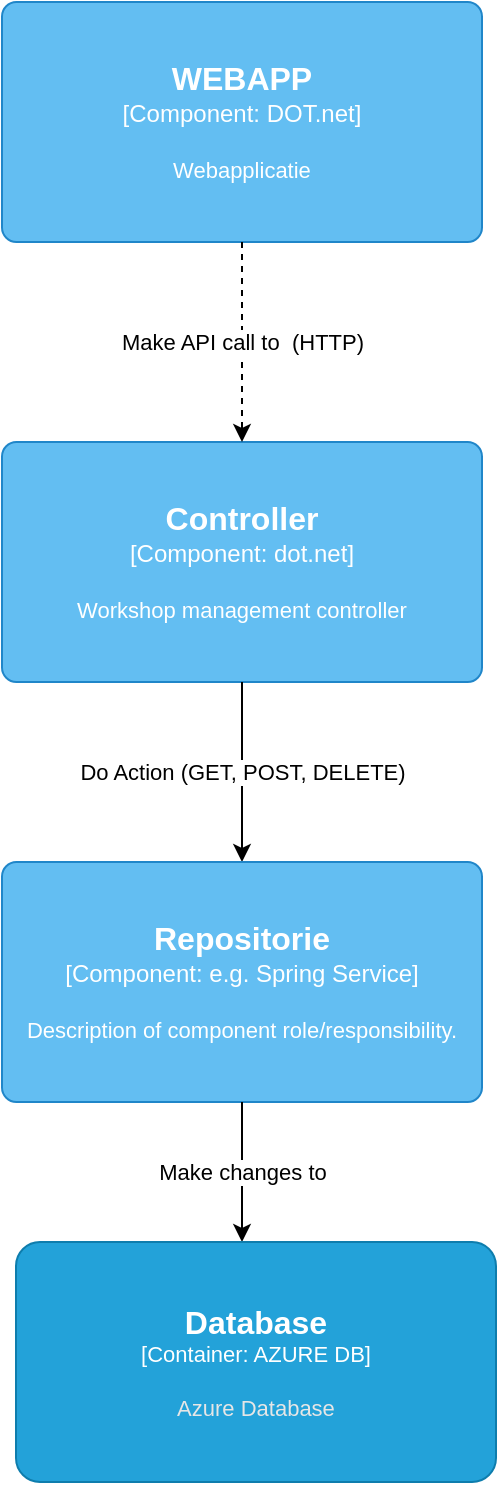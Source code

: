 <mxfile version="24.8.3">
  <diagram name="Page-1" id="38TvcGPlN6x39MqYwyfA">
    <mxGraphModel dx="1340" dy="833" grid="1" gridSize="10" guides="1" tooltips="1" connect="1" arrows="1" fold="1" page="1" pageScale="1" pageWidth="827" pageHeight="1169" math="0" shadow="0">
      <root>
        <mxCell id="0" />
        <mxCell id="1" parent="0" />
        <object placeholders="1" c4Name="WEBAPP" c4Type="Component" c4Technology="DOT.net" c4Description="Webapplicatie " label="&lt;font style=&quot;font-size: 16px&quot;&gt;&lt;b&gt;%c4Name%&lt;/b&gt;&lt;/font&gt;&lt;div&gt;[%c4Type%: %c4Technology%]&lt;/div&gt;&lt;br&gt;&lt;div&gt;&lt;font style=&quot;font-size: 11px&quot;&gt;%c4Description%&lt;/font&gt;&lt;/div&gt;" id="vOHDCwHHdZJ9tlM03deC-8">
          <mxCell style="rounded=1;whiteSpace=wrap;html=1;labelBackgroundColor=none;fillColor=#63BEF2;fontColor=#ffffff;align=center;arcSize=6;strokeColor=#2086C9;metaEdit=1;resizable=0;points=[[0.25,0,0],[0.5,0,0],[0.75,0,0],[1,0.25,0],[1,0.5,0],[1,0.75,0],[0.75,1,0],[0.5,1,0],[0.25,1,0],[0,0.75,0],[0,0.5,0],[0,0.25,0]];" vertex="1" parent="1">
            <mxGeometry x="293" y="20" width="240" height="120" as="geometry" />
          </mxCell>
        </object>
        <object placeholders="1" c4Name="Controller&#xa;" c4Type="Component" c4Technology="dot.net" c4Description="Workshop management controller" label="&lt;font style=&quot;font-size: 16px&quot;&gt;&lt;b&gt;%c4Name%&lt;/b&gt;&lt;/font&gt;&lt;div&gt;[%c4Type%: %c4Technology%]&lt;/div&gt;&lt;br&gt;&lt;div&gt;&lt;font style=&quot;font-size: 11px&quot;&gt;%c4Description%&lt;/font&gt;&lt;/div&gt;" id="vOHDCwHHdZJ9tlM03deC-13">
          <mxCell style="rounded=1;whiteSpace=wrap;html=1;labelBackgroundColor=none;fillColor=#63BEF2;fontColor=#ffffff;align=center;arcSize=6;strokeColor=#2086C9;metaEdit=1;resizable=0;points=[[0.25,0,0],[0.5,0,0],[0.75,0,0],[1,0.25,0],[1,0.5,0],[1,0.75,0],[0.75,1,0],[0.5,1,0],[0.25,1,0],[0,0.75,0],[0,0.5,0],[0,0.25,0]];" vertex="1" parent="1">
            <mxGeometry x="293" y="240" width="240" height="120" as="geometry" />
          </mxCell>
        </object>
        <mxCell id="vOHDCwHHdZJ9tlM03deC-14" value="" style="endArrow=classic;html=1;rounded=0;dashed=1;" edge="1" parent="1" source="vOHDCwHHdZJ9tlM03deC-8" target="vOHDCwHHdZJ9tlM03deC-13">
          <mxGeometry relative="1" as="geometry">
            <mxPoint x="260" y="320" as="sourcePoint" />
            <mxPoint x="360" y="320" as="targetPoint" />
          </mxGeometry>
        </mxCell>
        <mxCell id="vOHDCwHHdZJ9tlM03deC-15" value="Make API call to &amp;nbsp;(HTTP)" style="edgeLabel;resizable=0;html=1;;align=center;verticalAlign=middle;" connectable="0" vertex="1" parent="vOHDCwHHdZJ9tlM03deC-14">
          <mxGeometry relative="1" as="geometry" />
        </mxCell>
        <mxCell id="vOHDCwHHdZJ9tlM03deC-18" value="" style="endArrow=classic;html=1;rounded=0;" edge="1" parent="1" source="vOHDCwHHdZJ9tlM03deC-13" target="vOHDCwHHdZJ9tlM03deC-29">
          <mxGeometry relative="1" as="geometry">
            <mxPoint x="260" y="440" as="sourcePoint" />
            <mxPoint x="413" y="450" as="targetPoint" />
          </mxGeometry>
        </mxCell>
        <mxCell id="vOHDCwHHdZJ9tlM03deC-19" value="Do Action (GET, POST, DELETE)" style="edgeLabel;resizable=0;html=1;;align=center;verticalAlign=middle;" connectable="0" vertex="1" parent="vOHDCwHHdZJ9tlM03deC-18">
          <mxGeometry relative="1" as="geometry" />
        </mxCell>
        <object placeholders="1" c4Name="Repositorie" c4Type="Component" c4Technology="e.g. Spring Service" c4Description="Description of component role/responsibility." label="&lt;font style=&quot;font-size: 16px&quot;&gt;&lt;b&gt;%c4Name%&lt;/b&gt;&lt;/font&gt;&lt;div&gt;[%c4Type%: %c4Technology%]&lt;/div&gt;&lt;br&gt;&lt;div&gt;&lt;font style=&quot;font-size: 11px&quot;&gt;%c4Description%&lt;/font&gt;&lt;/div&gt;" id="vOHDCwHHdZJ9tlM03deC-29">
          <mxCell style="rounded=1;whiteSpace=wrap;html=1;labelBackgroundColor=none;fillColor=#63BEF2;fontColor=#ffffff;align=center;arcSize=6;strokeColor=#2086C9;metaEdit=1;resizable=0;points=[[0.25,0,0],[0.5,0,0],[0.75,0,0],[1,0.25,0],[1,0.5,0],[1,0.75,0],[0.75,1,0],[0.5,1,0],[0.25,1,0],[0,0.75,0],[0,0.5,0],[0,0.25,0]];" vertex="1" parent="1">
            <mxGeometry x="293" y="450" width="240" height="120" as="geometry" />
          </mxCell>
        </object>
        <mxCell id="vOHDCwHHdZJ9tlM03deC-31" value="" style="endArrow=classic;html=1;rounded=0;" edge="1" parent="1" source="vOHDCwHHdZJ9tlM03deC-29">
          <mxGeometry relative="1" as="geometry">
            <mxPoint x="360" y="430" as="sourcePoint" />
            <mxPoint x="413" y="640" as="targetPoint" />
          </mxGeometry>
        </mxCell>
        <mxCell id="vOHDCwHHdZJ9tlM03deC-32" value="Make changes to" style="edgeLabel;resizable=0;html=1;;align=center;verticalAlign=middle;" connectable="0" vertex="1" parent="vOHDCwHHdZJ9tlM03deC-31">
          <mxGeometry relative="1" as="geometry" />
        </mxCell>
        <object placeholders="1" c4Name="Database" c4Type="Container" c4Technology="AZURE DB" c4Description="Azure Database" label="&lt;font style=&quot;font-size: 16px&quot;&gt;&lt;b&gt;%c4Name%&lt;/b&gt;&lt;/font&gt;&lt;div&gt;[%c4Type%: %c4Technology%]&lt;/div&gt;&lt;br&gt;&lt;div&gt;&lt;font style=&quot;font-size: 11px&quot;&gt;&lt;font color=&quot;#E6E6E6&quot;&gt;%c4Description%&lt;/font&gt;&lt;/div&gt;" id="vOHDCwHHdZJ9tlM03deC-34">
          <mxCell style="rounded=1;whiteSpace=wrap;html=1;fontSize=11;labelBackgroundColor=none;fillColor=#23A2D9;fontColor=#ffffff;align=center;arcSize=10;strokeColor=#0E7DAD;metaEdit=1;resizable=0;points=[[0.25,0,0],[0.5,0,0],[0.75,0,0],[1,0.25,0],[1,0.5,0],[1,0.75,0],[0.75,1,0],[0.5,1,0],[0.25,1,0],[0,0.75,0],[0,0.5,0],[0,0.25,0]];" vertex="1" parent="1">
            <mxGeometry x="300" y="640" width="240" height="120" as="geometry" />
          </mxCell>
        </object>
      </root>
    </mxGraphModel>
  </diagram>
</mxfile>
